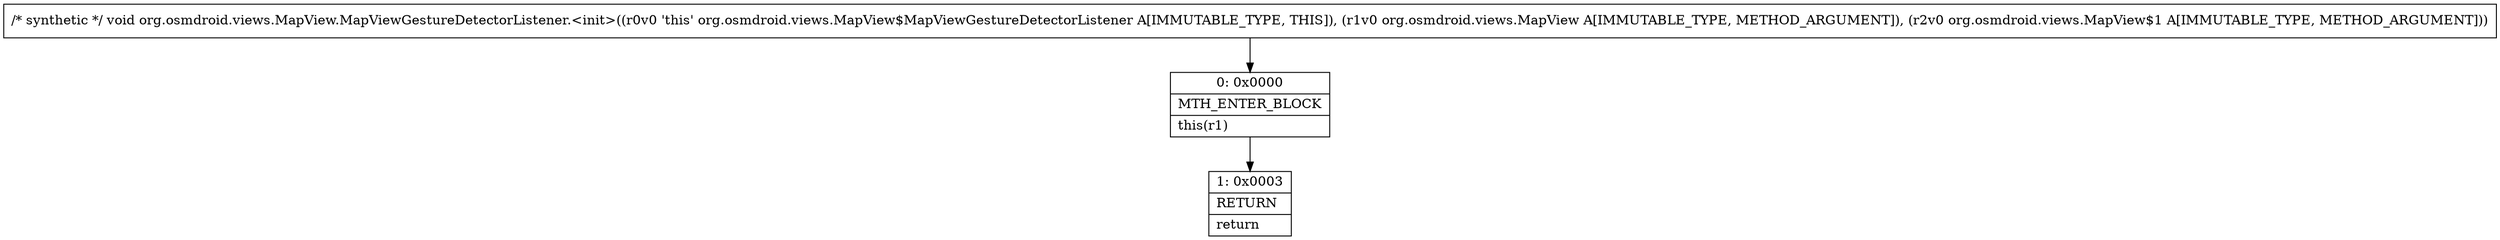 digraph "CFG fororg.osmdroid.views.MapView.MapViewGestureDetectorListener.\<init\>(Lorg\/osmdroid\/views\/MapView;Lorg\/osmdroid\/views\/MapView$1;)V" {
Node_0 [shape=record,label="{0\:\ 0x0000|MTH_ENTER_BLOCK\l|this(r1)\l}"];
Node_1 [shape=record,label="{1\:\ 0x0003|RETURN\l|return\l}"];
MethodNode[shape=record,label="{\/* synthetic *\/ void org.osmdroid.views.MapView.MapViewGestureDetectorListener.\<init\>((r0v0 'this' org.osmdroid.views.MapView$MapViewGestureDetectorListener A[IMMUTABLE_TYPE, THIS]), (r1v0 org.osmdroid.views.MapView A[IMMUTABLE_TYPE, METHOD_ARGUMENT]), (r2v0 org.osmdroid.views.MapView$1 A[IMMUTABLE_TYPE, METHOD_ARGUMENT])) }"];
MethodNode -> Node_0;
Node_0 -> Node_1;
}

